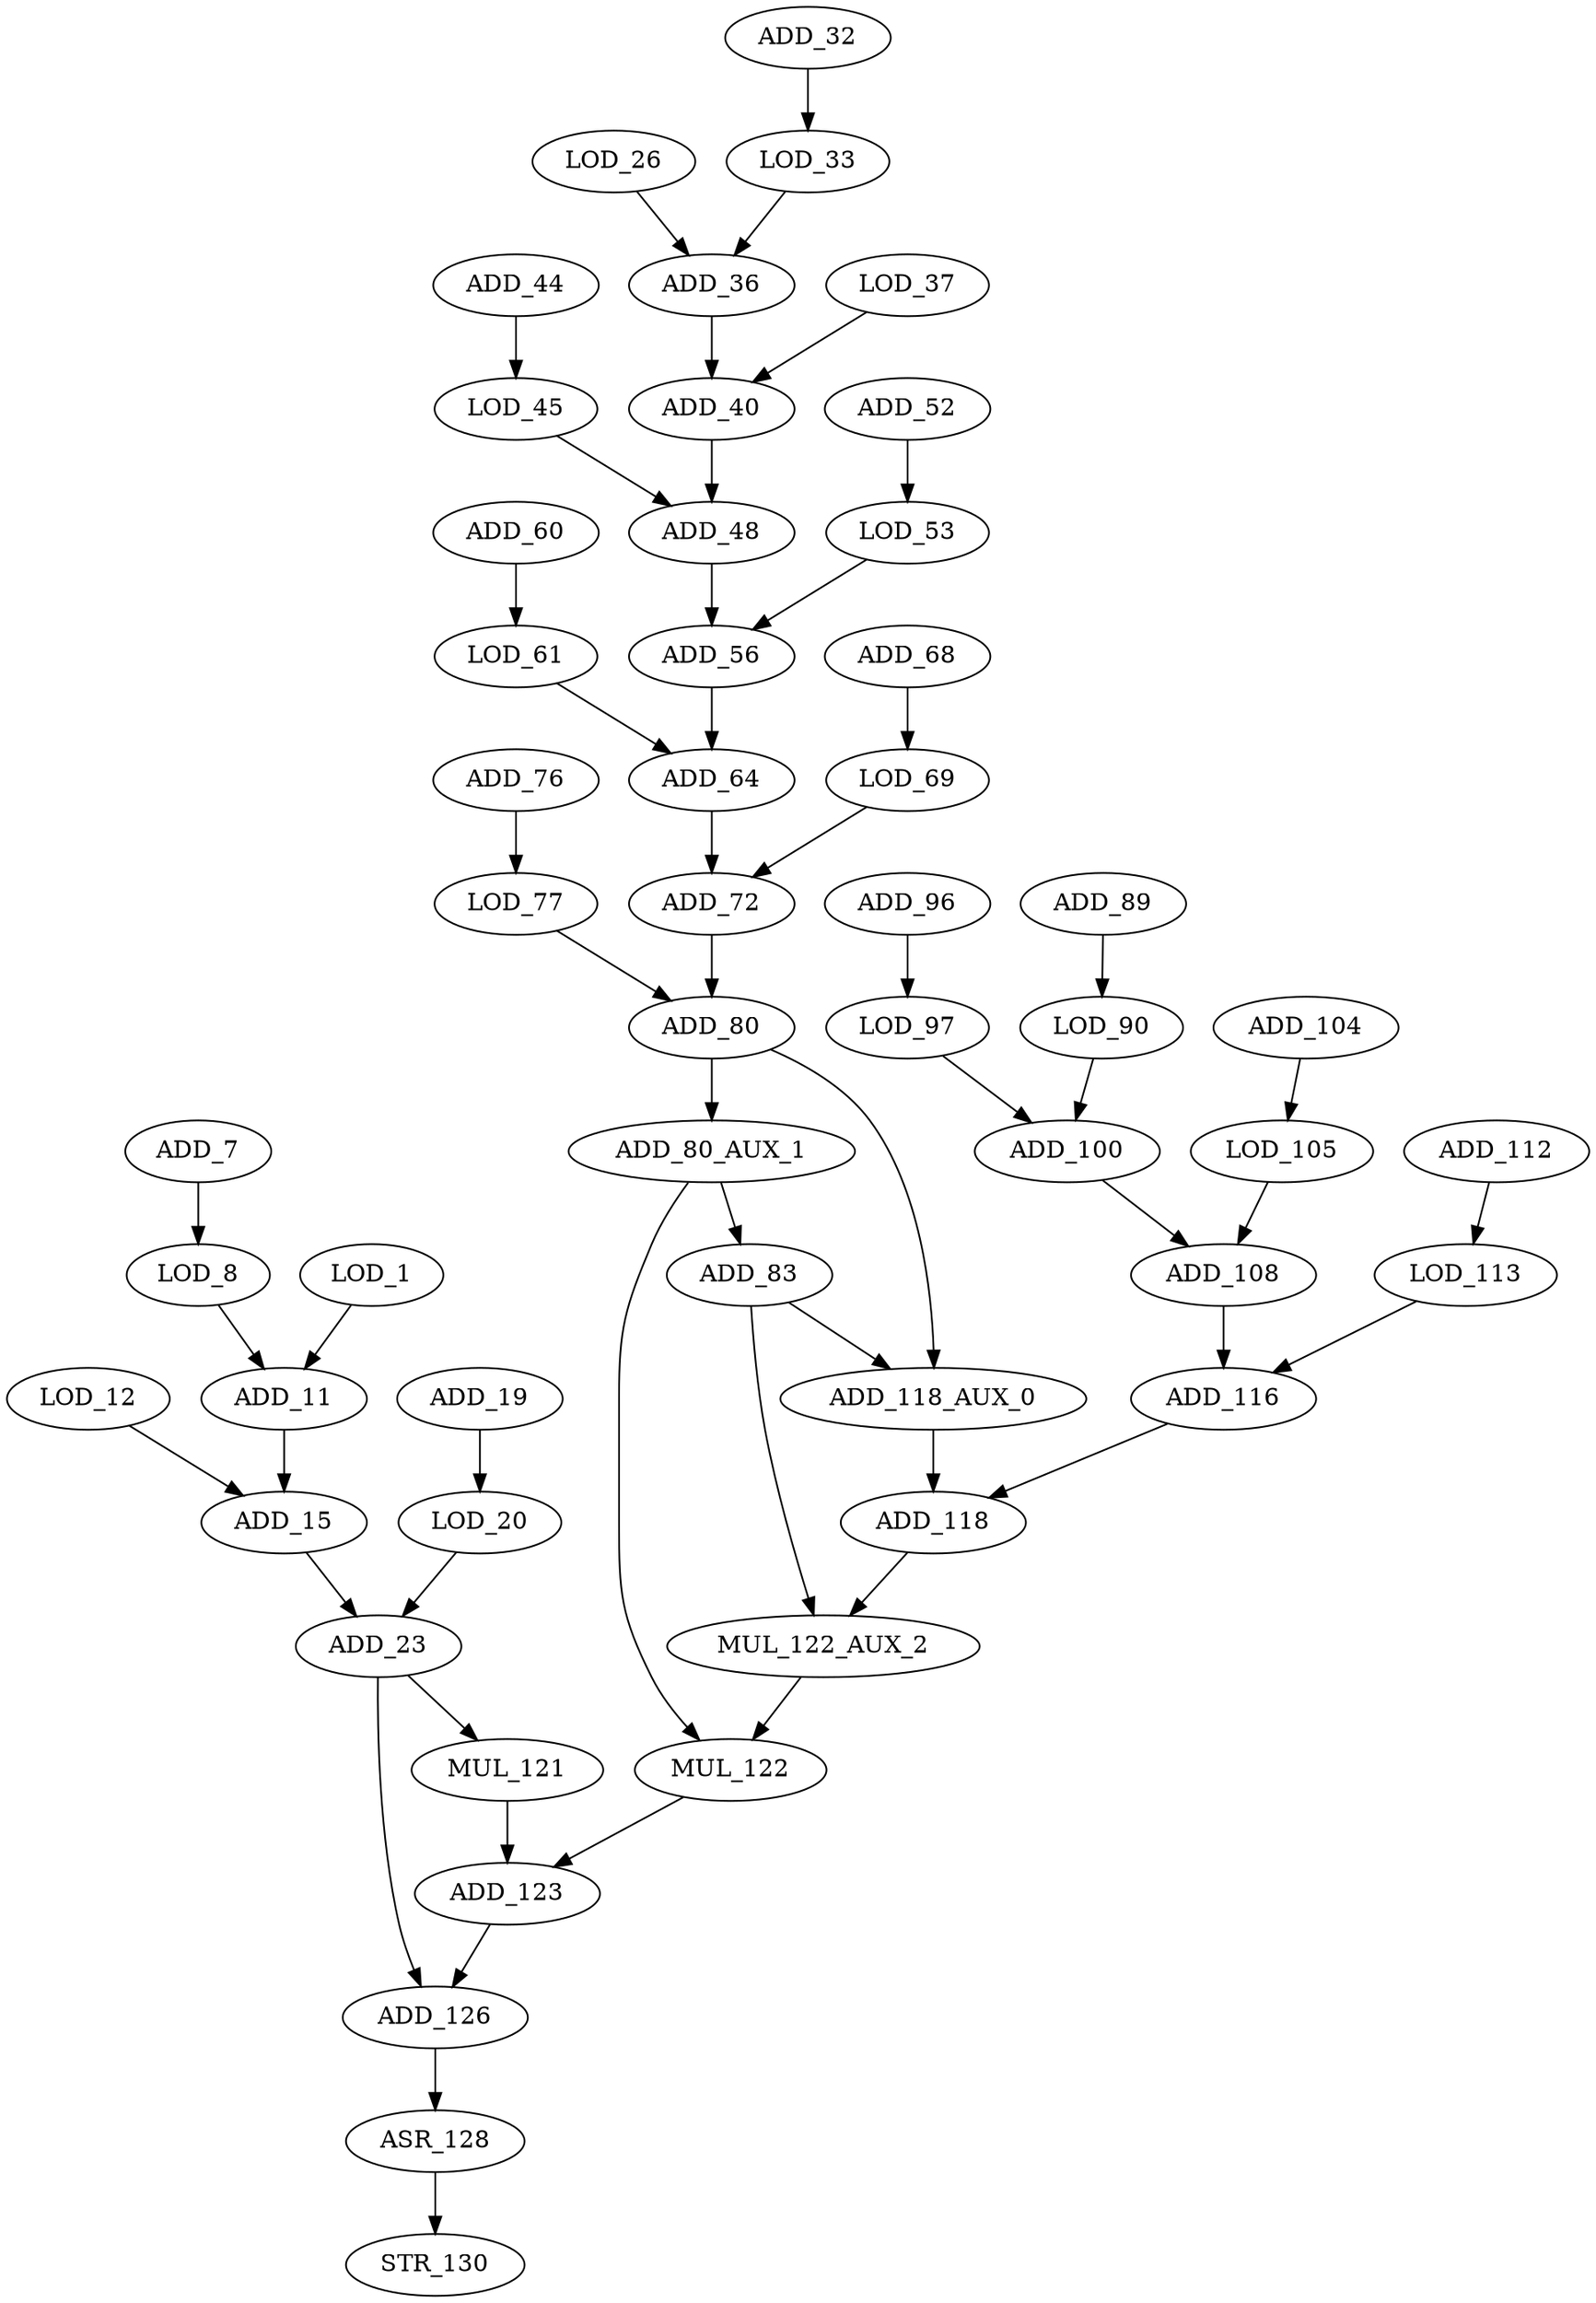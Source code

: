 digraph h2v2_smooth {
	LOD_33 [label = LOD_33 ];
	LOD_12 [label = LOD_12 ];
	LOD_37 [label = LOD_37 ];
	ADD_68 [label = ADD_68 ];
	MUL_121 [label = MUL_121 ];
	LOD_90 [label = LOD_90 ];
	ADD_23 [label = ADD_23 ];
	ADD_118 [label = ADD_118 ];
	LOD_61 [label = LOD_61 ];
	ADD_83 [label = ADD_83 ];
	ADD_19 [label = ADD_19 ];
	ADD_72 [label = ADD_72 ];
	ADD_89 [label = ADD_89 ];
	ADD_104 [label = ADD_104 ];
	ASR_128 [label = ASR_128 ];
	ADD_80_AUX_1 [label = ADD_80_AUX_1 ];
	LOD_20 [label = LOD_20 ];
	ADD_60 [label = ADD_60 ];
	LOD_1 [label = LOD_1 ];
	ADD_7 [label = ADD_7 ];
	ADD_40 [label = ADD_40 ];
	LOD_69 [label = LOD_69 ];
	LOD_105 [label = LOD_105 ];
	LOD_26 [label = LOD_26 ];
	ADD_116 [label = ADD_116 ];
	ADD_96 [label = ADD_96 ];
	MUL_122 [label = MUL_122 ];
	LOD_53 [label = LOD_53 ];
	LOD_45 [label = LOD_45 ];
	ADD_44 [label = ADD_44 ];
	LOD_8 [label = LOD_8 ];
	ADD_52 [label = ADD_52 ];
	ADD_11 [label = ADD_11 ];
	ADD_64 [label = ADD_64 ];
	LOD_113 [label = LOD_113 ];
	ADD_123 [label = ADD_123 ];
	ADD_32 [label = ADD_32 ];
	ADD_108 [label = ADD_108 ];
	ADD_36 [label = ADD_36 ];
	LOD_77 [label = LOD_77 ];
	ADD_48 [label = ADD_48 ];
	ADD_80 [label = ADD_80 ];
	ADD_112 [label = ADD_112 ];
	ADD_15 [label = ADD_15 ];
	ADD_76 [label = ADD_76 ];
	ADD_100 [label = ADD_100 ];
	LOD_97 [label = LOD_97 ];
	ADD_126 [label = ADD_126 ];
	MUL_122_AUX_2 [label = MUL_122_AUX_2 ];
	STR_130 [label = STR_130 ];
	ADD_56 [label = ADD_56 ];
	ADD_118_AUX_0 [label = ADD_118_AUX_0 ];
	ADD_100->ADD_108 [ name = 0 ];
	ADD_123->ADD_126 [ name = 1 ];
	LOD_8->ADD_11 [ name = 2 ];
	ADD_68->LOD_69 [ name = 3 ];
	ADD_72->ADD_80 [ name = 4 ];
	ADD_89->LOD_90 [ name = 5 ];
	ADD_76->LOD_77 [ name = 6 ];
	ADD_56->ADD_64 [ name = 7 ];
	ADD_36->ADD_40 [ name = 8 ];
	ADD_80_AUX_1->ADD_83 [ name = 9 ];
	ADD_83->ADD_118_AUX_0 [ name = 10 ];
	MUL_122->ADD_123 [ name = 11 ];
	ADD_80->ADD_80_AUX_1 [ name = 12 ];
	ADD_118_AUX_0->ADD_118 [ name = 13 ];
	ADD_32->LOD_33 [ name = 14 ];
	LOD_113->ADD_116 [ name = 15 ];
	LOD_1->ADD_11 [ name = 16 ];
	ADD_126->ASR_128 [ name = 17 ];
	ADD_7->LOD_8 [ name = 18 ];
	ADD_64->ADD_72 [ name = 19 ];
	ADD_80_AUX_1->MUL_122 [ name = 20 ];
	ASR_128->STR_130 [ name = 21 ];
	LOD_77->ADD_80 [ name = 22 ];
	LOD_37->ADD_40 [ name = 23 ];
	LOD_53->ADD_56 [ name = 24 ];
	ADD_52->LOD_53 [ name = 25 ];
	LOD_90->ADD_100 [ name = 26 ];
	ADD_44->LOD_45 [ name = 27 ];
	LOD_33->ADD_36 [ name = 28 ];
	ADD_96->LOD_97 [ name = 29 ];
	LOD_45->ADD_48 [ name = 30 ];
	ADD_83->MUL_122_AUX_2 [ name = 31 ];
	LOD_26->ADD_36 [ name = 32 ];
	LOD_97->ADD_100 [ name = 33 ];
	ADD_48->ADD_56 [ name = 34 ];
	ADD_60->LOD_61 [ name = 35 ];
	LOD_20->ADD_23 [ name = 36 ];
	ADD_116->ADD_118 [ name = 37 ];
	ADD_11->ADD_15 [ name = 38 ];
	ADD_19->LOD_20 [ name = 39 ];
	LOD_69->ADD_72 [ name = 40 ];
	ADD_118->MUL_122_AUX_2 [ name = 41 ];
	LOD_61->ADD_64 [ name = 42 ];
	LOD_105->ADD_108 [ name = 43 ];
	ADD_23->MUL_121 [ name = 44 ];
	ADD_23->ADD_126 [ name = 45 ];
	ADD_104->LOD_105 [ name = 46 ];
	MUL_121->ADD_123 [ name = 47 ];
	LOD_12->ADD_15 [ name = 48 ];
	MUL_122_AUX_2->MUL_122 [ name = 49 ];
	ADD_80->ADD_118_AUX_0 [ name = 50 ];
	ADD_108->ADD_116 [ name = 51 ];
	ADD_112->LOD_113 [ name = 52 ];
	ADD_15->ADD_23 [ name = 53 ];
	ADD_40->ADD_48 [ name = 54 ];
}
